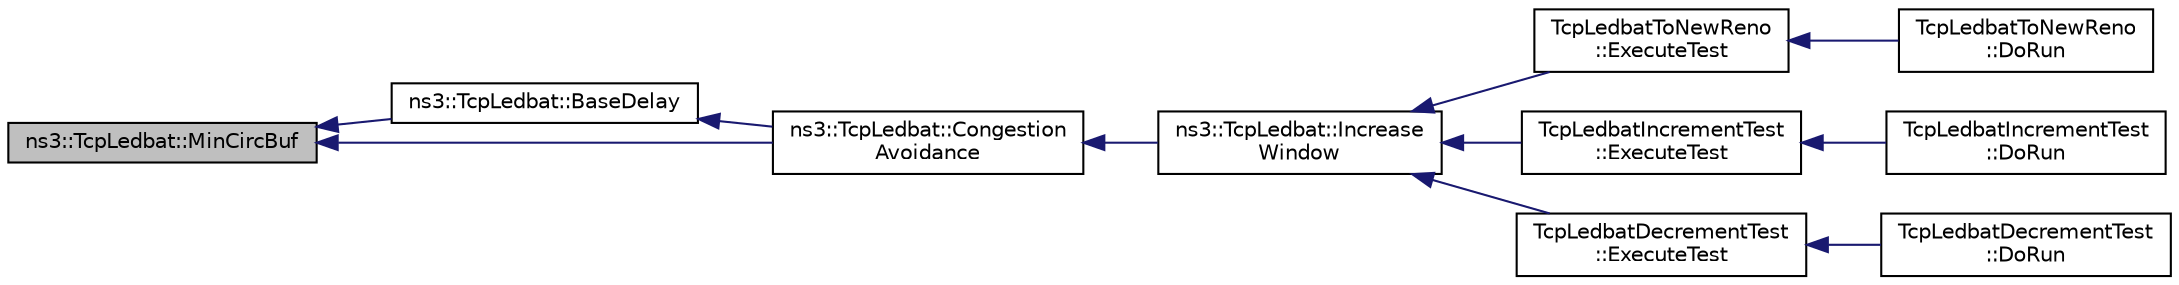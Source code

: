 digraph "ns3::TcpLedbat::MinCircBuf"
{
  edge [fontname="Helvetica",fontsize="10",labelfontname="Helvetica",labelfontsize="10"];
  node [fontname="Helvetica",fontsize="10",shape=record];
  rankdir="LR";
  Node1 [label="ns3::TcpLedbat::MinCircBuf",height=0.2,width=0.4,color="black", fillcolor="grey75", style="filled", fontcolor="black"];
  Node1 -> Node2 [dir="back",color="midnightblue",fontsize="10",style="solid"];
  Node2 [label="ns3::TcpLedbat::BaseDelay",height=0.2,width=0.4,color="black", fillcolor="white", style="filled",URL="$dc/d18/classns3_1_1TcpLedbat.html#a376576d38e2467910d33ce0f0ea6d4ec",tooltip="Return the value of base delay. "];
  Node2 -> Node3 [dir="back",color="midnightblue",fontsize="10",style="solid"];
  Node3 [label="ns3::TcpLedbat::Congestion\lAvoidance",height=0.2,width=0.4,color="black", fillcolor="white", style="filled",URL="$dc/d18/classns3_1_1TcpLedbat.html#a592b6df30581c978ddabf095eb0300c6",tooltip="Reduce Congestion. "];
  Node3 -> Node4 [dir="back",color="midnightblue",fontsize="10",style="solid"];
  Node4 [label="ns3::TcpLedbat::Increase\lWindow",height=0.2,width=0.4,color="black", fillcolor="white", style="filled",URL="$dc/d18/classns3_1_1TcpLedbat.html#a9baf3c7c8d5572c3cf7c4249a2833748",tooltip="Adjust cwnd following LEDBAT algorithm. "];
  Node4 -> Node5 [dir="back",color="midnightblue",fontsize="10",style="solid"];
  Node5 [label="TcpLedbatToNewReno\l::ExecuteTest",height=0.2,width=0.4,color="black", fillcolor="white", style="filled",URL="$d4/da2/classTcpLedbatToNewReno.html#a6d878d7cb843824f66d4cbcc41d9cf2f",tooltip="Execute the test. "];
  Node5 -> Node6 [dir="back",color="midnightblue",fontsize="10",style="solid"];
  Node6 [label="TcpLedbatToNewReno\l::DoRun",height=0.2,width=0.4,color="black", fillcolor="white", style="filled",URL="$d4/da2/classTcpLedbatToNewReno.html#aaae57fa2864111f47631e21dbb19b8a6",tooltip="Implementation to actually run this TestCase. "];
  Node4 -> Node7 [dir="back",color="midnightblue",fontsize="10",style="solid"];
  Node7 [label="TcpLedbatIncrementTest\l::ExecuteTest",height=0.2,width=0.4,color="black", fillcolor="white", style="filled",URL="$d8/d63/classTcpLedbatIncrementTest.html#a84a03d2ecd9136e498c22721122e2b6b",tooltip="Execute the test. "];
  Node7 -> Node8 [dir="back",color="midnightblue",fontsize="10",style="solid"];
  Node8 [label="TcpLedbatIncrementTest\l::DoRun",height=0.2,width=0.4,color="black", fillcolor="white", style="filled",URL="$d8/d63/classTcpLedbatIncrementTest.html#a673d2a03d6203b5750744776b3ab14b9",tooltip="Implementation to actually run this TestCase. "];
  Node4 -> Node9 [dir="back",color="midnightblue",fontsize="10",style="solid"];
  Node9 [label="TcpLedbatDecrementTest\l::ExecuteTest",height=0.2,width=0.4,color="black", fillcolor="white", style="filled",URL="$d7/d5c/classTcpLedbatDecrementTest.html#a6c33fcfc3f71942ffc0b987f8d685f8d",tooltip="Execute the test. "];
  Node9 -> Node10 [dir="back",color="midnightblue",fontsize="10",style="solid"];
  Node10 [label="TcpLedbatDecrementTest\l::DoRun",height=0.2,width=0.4,color="black", fillcolor="white", style="filled",URL="$d7/d5c/classTcpLedbatDecrementTest.html#a33081c7ce4c6639ba598e79cf2d7e19f",tooltip="Implementation to actually run this TestCase. "];
  Node1 -> Node3 [dir="back",color="midnightblue",fontsize="10",style="solid"];
}
